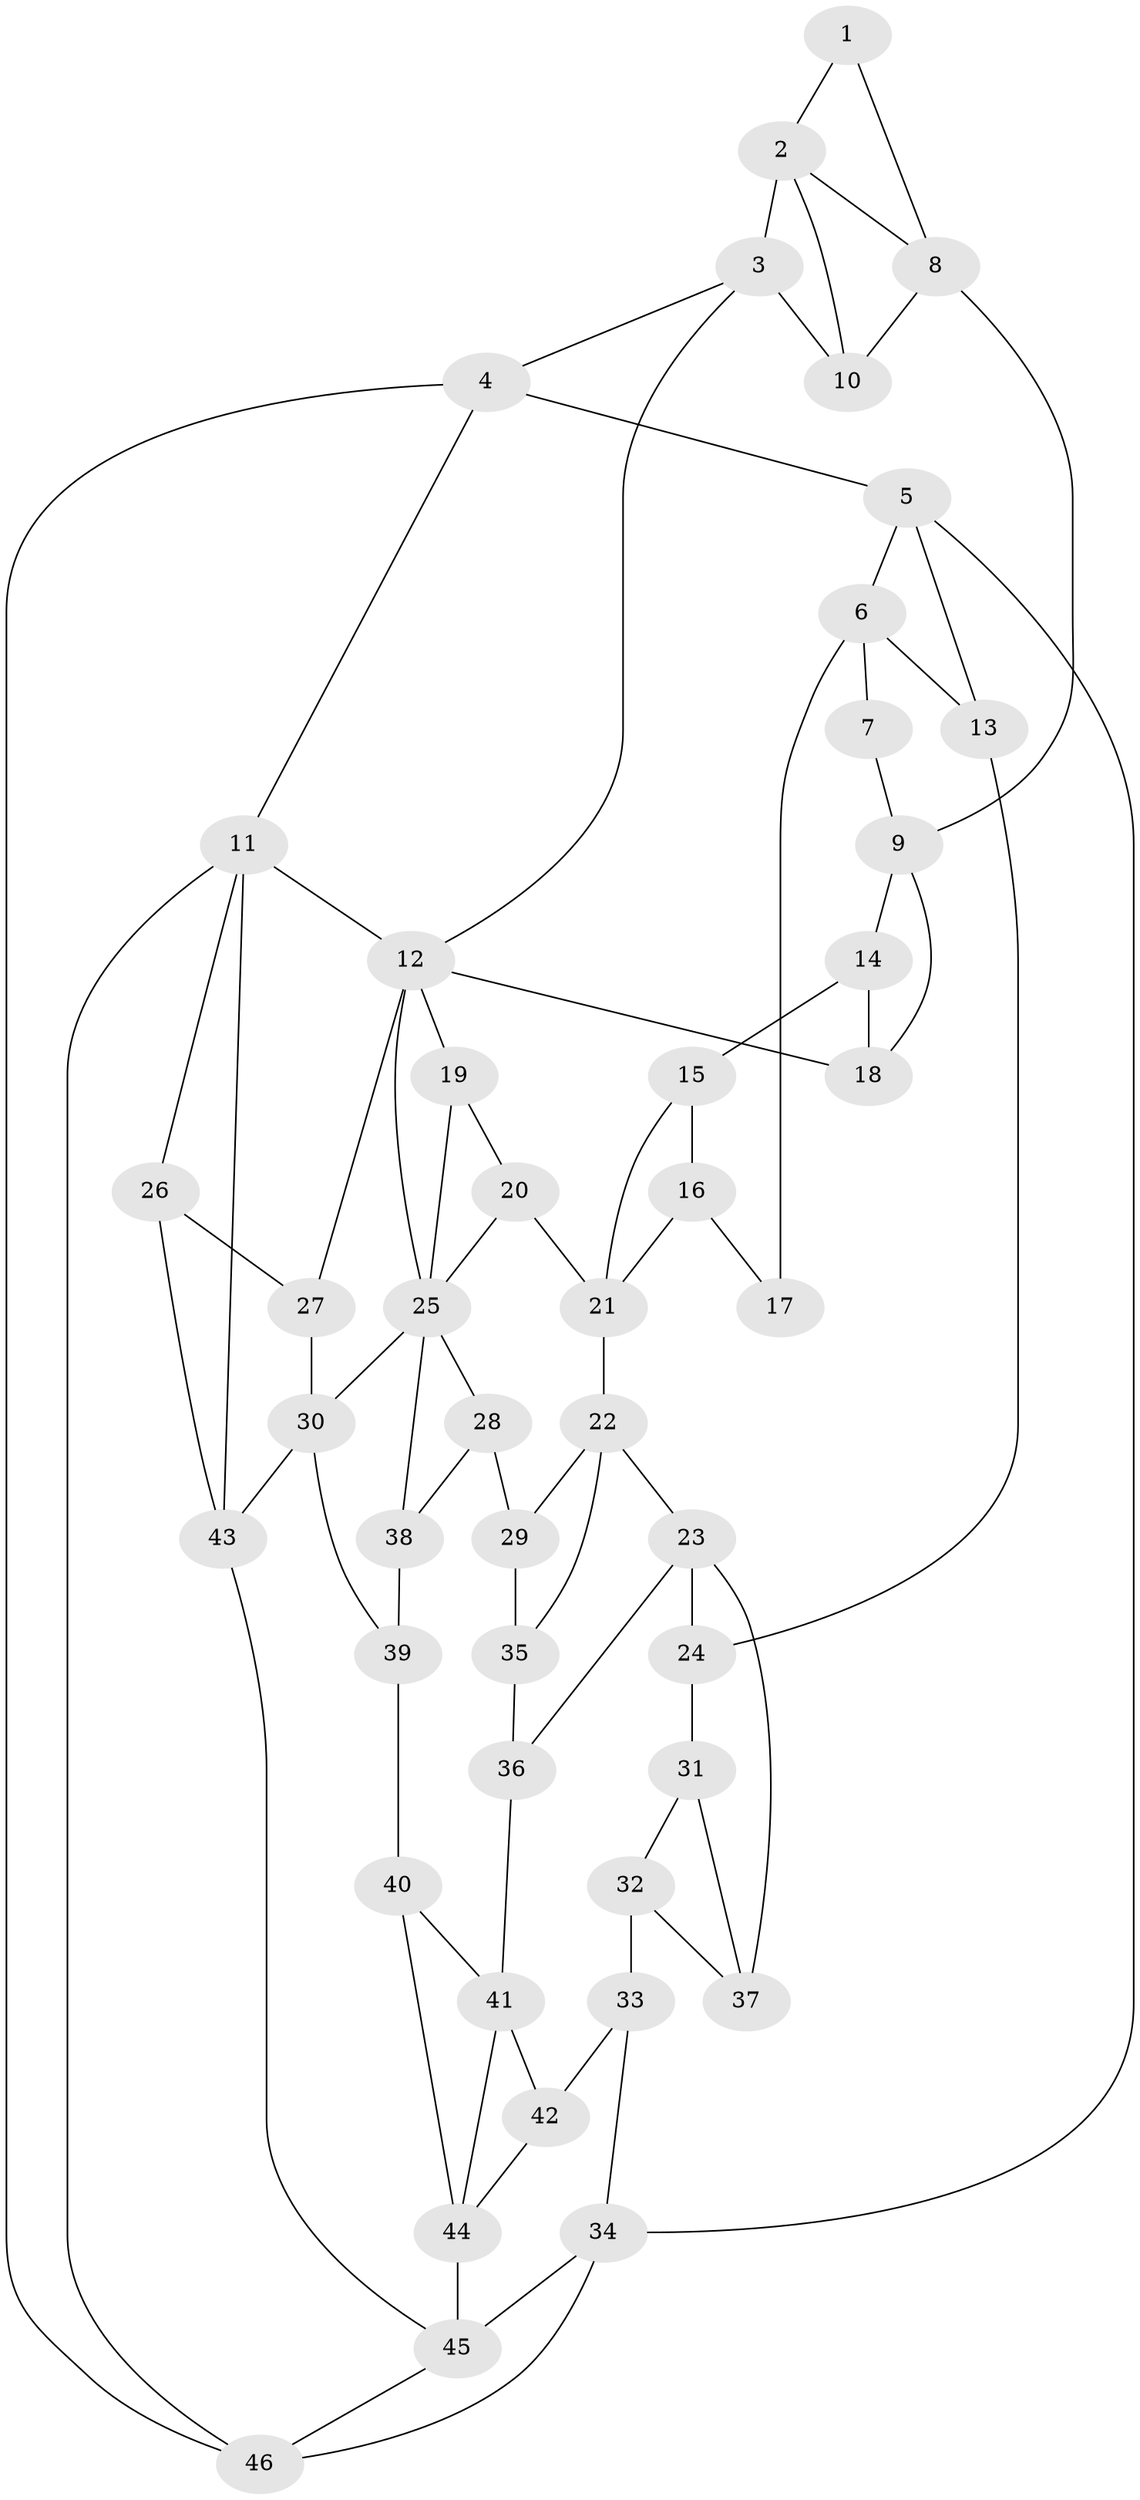// original degree distribution, {3: 0.021739130434782608, 4: 0.18478260869565216, 5: 0.6304347826086957, 6: 0.16304347826086957}
// Generated by graph-tools (version 1.1) at 2025/38/03/09/25 02:38:52]
// undirected, 46 vertices, 80 edges
graph export_dot {
graph [start="1"]
  node [color=gray90,style=filled];
  1;
  2;
  3;
  4;
  5;
  6;
  7;
  8;
  9;
  10;
  11;
  12;
  13;
  14;
  15;
  16;
  17;
  18;
  19;
  20;
  21;
  22;
  23;
  24;
  25;
  26;
  27;
  28;
  29;
  30;
  31;
  32;
  33;
  34;
  35;
  36;
  37;
  38;
  39;
  40;
  41;
  42;
  43;
  44;
  45;
  46;
  1 -- 2 [weight=1.0];
  1 -- 8 [weight=1.0];
  2 -- 3 [weight=3.0];
  2 -- 8 [weight=1.0];
  2 -- 10 [weight=1.0];
  3 -- 4 [weight=1.0];
  3 -- 10 [weight=1.0];
  3 -- 12 [weight=1.0];
  4 -- 5 [weight=1.0];
  4 -- 11 [weight=1.0];
  4 -- 46 [weight=1.0];
  5 -- 6 [weight=1.0];
  5 -- 13 [weight=1.0];
  5 -- 34 [weight=1.0];
  6 -- 7 [weight=2.0];
  6 -- 13 [weight=1.0];
  6 -- 17 [weight=2.0];
  7 -- 9 [weight=2.0];
  8 -- 9 [weight=2.0];
  8 -- 10 [weight=1.0];
  9 -- 14 [weight=1.0];
  9 -- 18 [weight=1.0];
  11 -- 12 [weight=1.0];
  11 -- 26 [weight=1.0];
  11 -- 43 [weight=1.0];
  11 -- 46 [weight=1.0];
  12 -- 18 [weight=1.0];
  12 -- 19 [weight=1.0];
  12 -- 25 [weight=1.0];
  12 -- 27 [weight=1.0];
  13 -- 24 [weight=1.0];
  14 -- 15 [weight=1.0];
  14 -- 18 [weight=1.0];
  15 -- 16 [weight=1.0];
  15 -- 21 [weight=1.0];
  16 -- 17 [weight=1.0];
  16 -- 21 [weight=1.0];
  19 -- 20 [weight=1.0];
  19 -- 25 [weight=1.0];
  20 -- 21 [weight=1.0];
  20 -- 25 [weight=1.0];
  21 -- 22 [weight=2.0];
  22 -- 23 [weight=2.0];
  22 -- 29 [weight=1.0];
  22 -- 35 [weight=1.0];
  23 -- 24 [weight=1.0];
  23 -- 36 [weight=1.0];
  23 -- 37 [weight=1.0];
  24 -- 31 [weight=1.0];
  25 -- 28 [weight=1.0];
  25 -- 30 [weight=1.0];
  25 -- 38 [weight=1.0];
  26 -- 27 [weight=1.0];
  26 -- 43 [weight=2.0];
  27 -- 30 [weight=1.0];
  28 -- 29 [weight=1.0];
  28 -- 38 [weight=1.0];
  29 -- 35 [weight=1.0];
  30 -- 39 [weight=1.0];
  30 -- 43 [weight=2.0];
  31 -- 32 [weight=1.0];
  31 -- 37 [weight=1.0];
  32 -- 33 [weight=4.0];
  32 -- 37 [weight=1.0];
  33 -- 34 [weight=1.0];
  33 -- 42 [weight=1.0];
  34 -- 45 [weight=1.0];
  34 -- 46 [weight=1.0];
  35 -- 36 [weight=1.0];
  36 -- 41 [weight=2.0];
  38 -- 39 [weight=1.0];
  39 -- 40 [weight=1.0];
  40 -- 41 [weight=1.0];
  40 -- 44 [weight=1.0];
  41 -- 42 [weight=1.0];
  41 -- 44 [weight=2.0];
  42 -- 44 [weight=1.0];
  43 -- 45 [weight=1.0];
  44 -- 45 [weight=2.0];
  45 -- 46 [weight=1.0];
}
